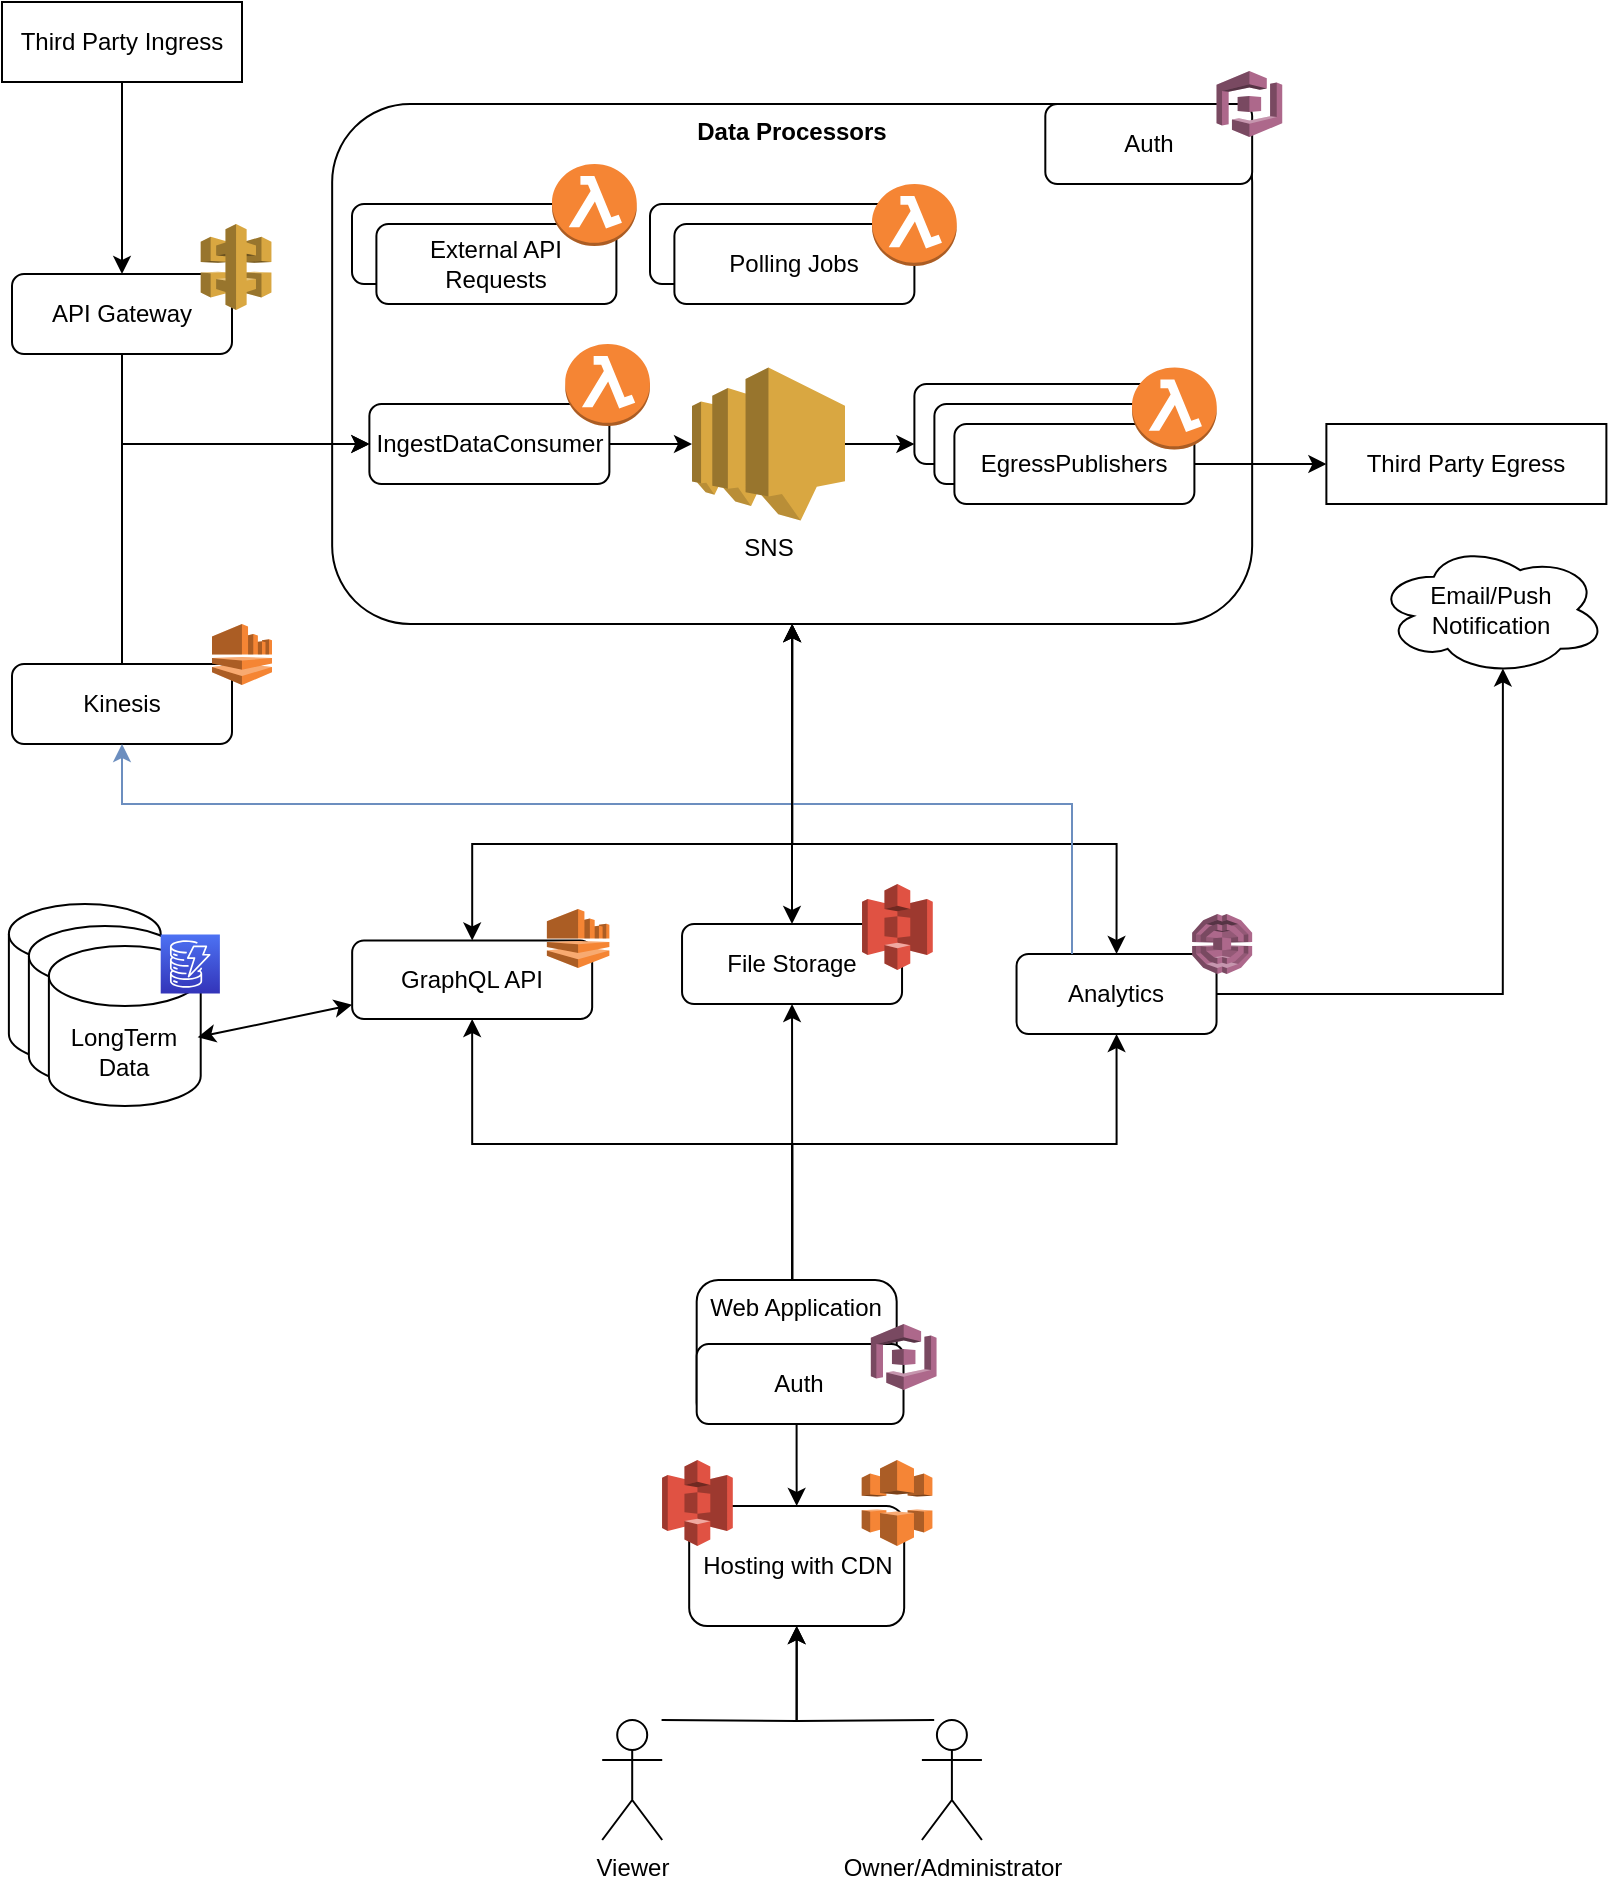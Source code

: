 <mxfile version="14.4.4" type="github">
  <diagram id="1JySIwQw2mA88cgI5saR" name="Page-1">
    <mxGraphModel dx="1014" dy="885" grid="1" gridSize="10" guides="1" tooltips="1" connect="1" arrows="1" fold="1" page="1" pageScale="1" pageWidth="850" pageHeight="1100" math="0" shadow="0">
      <root>
        <mxCell id="0" />
        <mxCell id="1" parent="0" />
        <mxCell id="kJOCRdSSNbZnIU2iSN7r-47" style="edgeStyle=orthogonalEdgeStyle;rounded=0;orthogonalLoop=1;jettySize=auto;html=1;entryX=0.5;entryY=0;entryDx=0;entryDy=0;startArrow=classic;startFill=1;" edge="1" parent="1" source="sKESzDODPC0slYuGFusg-41" target="sKESzDODPC0slYuGFusg-4">
          <mxGeometry relative="1" as="geometry">
            <Array as="points">
              <mxPoint x="430" y="460" />
              <mxPoint x="592" y="460" />
            </Array>
          </mxGeometry>
        </mxCell>
        <mxCell id="sKESzDODPC0slYuGFusg-41" value="Data Processors" style="rounded=1;whiteSpace=wrap;html=1;verticalAlign=top;fontStyle=1" parent="1" vertex="1">
          <mxGeometry x="200.08" y="90" width="460" height="260" as="geometry" />
        </mxCell>
        <mxCell id="kJOCRdSSNbZnIU2iSN7r-42" value="Auth" style="rounded=1;whiteSpace=wrap;html=1;" vertex="1" parent="1">
          <mxGeometry x="556.66" y="90" width="103.415" height="40" as="geometry" />
        </mxCell>
        <mxCell id="kJOCRdSSNbZnIU2iSN7r-4" value="LongTerm&lt;br&gt;Data" style="shape=cylinder3;whiteSpace=wrap;html=1;boundedLbl=1;backgroundOutline=1;size=15;" vertex="1" parent="1">
          <mxGeometry x="38.442" y="490" width="75.913" height="80" as="geometry" />
        </mxCell>
        <mxCell id="kJOCRdSSNbZnIU2iSN7r-38" value="LongTerm&lt;br&gt;Data" style="shape=cylinder3;whiteSpace=wrap;html=1;boundedLbl=1;backgroundOutline=1;size=15;" vertex="1" parent="1">
          <mxGeometry x="48.442" y="501" width="75.913" height="80" as="geometry" />
        </mxCell>
        <mxCell id="kJOCRdSSNbZnIU2iSN7r-39" value="LongTerm&lt;br&gt;Data" style="shape=cylinder3;whiteSpace=wrap;html=1;boundedLbl=1;backgroundOutline=1;size=15;" vertex="1" parent="1">
          <mxGeometry x="58.442" y="511" width="75.913" height="80" as="geometry" />
        </mxCell>
        <mxCell id="sKESzDODPC0slYuGFusg-27" value="" style="group" parent="1" vertex="1" connectable="0">
          <mxGeometry x="542.27" y="495" width="117.81" height="60" as="geometry" />
        </mxCell>
        <mxCell id="sKESzDODPC0slYuGFusg-4" value="Analytics" style="rounded=1;whiteSpace=wrap;html=1;" parent="sKESzDODPC0slYuGFusg-27" vertex="1">
          <mxGeometry y="20" width="100" height="40" as="geometry" />
        </mxCell>
        <mxCell id="sKESzDODPC0slYuGFusg-20" value="" style="outlineConnect=0;dashed=0;verticalLabelPosition=bottom;verticalAlign=top;align=center;html=1;shape=mxgraph.aws3.pinpoint;fillColor=#AD688B;gradientColor=none;" parent="sKESzDODPC0slYuGFusg-27" vertex="1">
          <mxGeometry x="87.81" width="30" height="30" as="geometry" />
        </mxCell>
        <mxCell id="sKESzDODPC0slYuGFusg-29" value="" style="group" parent="1" vertex="1" connectable="0">
          <mxGeometry x="80" y="370" width="125.37" height="60" as="geometry" />
        </mxCell>
        <mxCell id="kJOCRdSSNbZnIU2iSN7r-18" value="" style="group" vertex="1" connectable="0" parent="sKESzDODPC0slYuGFusg-29">
          <mxGeometry x="295.02" y="110" width="125.37" height="60" as="geometry" />
        </mxCell>
        <mxCell id="sKESzDODPC0slYuGFusg-2" value="File Storage" style="rounded=1;whiteSpace=wrap;html=1;" parent="kJOCRdSSNbZnIU2iSN7r-18" vertex="1">
          <mxGeometry y="20" width="110" height="40" as="geometry" />
        </mxCell>
        <mxCell id="sKESzDODPC0slYuGFusg-21" value="" style="outlineConnect=0;dashed=0;verticalLabelPosition=bottom;verticalAlign=top;align=center;html=1;shape=mxgraph.aws3.s3;fillColor=#E05243;gradientColor=none;" parent="kJOCRdSSNbZnIU2iSN7r-18" vertex="1">
          <mxGeometry x="90" width="35.37" height="43" as="geometry" />
        </mxCell>
        <mxCell id="sKESzDODPC0slYuGFusg-77" value="" style="group" parent="sKESzDODPC0slYuGFusg-29" vertex="1" connectable="0">
          <mxGeometry x="-40.0" y="-30" width="130" height="70" as="geometry" />
        </mxCell>
        <mxCell id="sKESzDODPC0slYuGFusg-47" value="Kinesis" style="rounded=1;whiteSpace=wrap;html=1;" parent="sKESzDODPC0slYuGFusg-77" vertex="1">
          <mxGeometry y="30" width="110" height="40" as="geometry" />
        </mxCell>
        <mxCell id="sKESzDODPC0slYuGFusg-65" value="" style="outlineConnect=0;dashed=0;verticalLabelPosition=bottom;verticalAlign=top;align=center;html=1;shape=mxgraph.aws3.kinesis;fillColor=#F58534;gradientColor=none;" parent="sKESzDODPC0slYuGFusg-77" vertex="1">
          <mxGeometry x="100" y="10" width="30" height="30.5" as="geometry" />
        </mxCell>
        <mxCell id="sKESzDODPC0slYuGFusg-92" value="Email/Push Notification" style="ellipse;shape=cloud;whiteSpace=wrap;html=1;fillColor=#ffffff;" parent="1" vertex="1">
          <mxGeometry x="722.19" y="310" width="115" height="65.5" as="geometry" />
        </mxCell>
        <mxCell id="sKESzDODPC0slYuGFusg-103" value="Third Party Egress" style="rounded=0;whiteSpace=wrap;html=1;fillColor=#ffffff;verticalAlign=middle;" parent="1" vertex="1">
          <mxGeometry x="697.19" y="250" width="140" height="40" as="geometry" />
        </mxCell>
        <mxCell id="kJOCRdSSNbZnIU2iSN7r-25" style="edgeStyle=orthogonalEdgeStyle;rounded=0;orthogonalLoop=1;jettySize=auto;html=1;startArrow=none;startFill=0;" edge="1" parent="1" source="sKESzDODPC0slYuGFusg-105" target="2VvnZxCOsJFV7gKtXtmo-6">
          <mxGeometry relative="1" as="geometry" />
        </mxCell>
        <mxCell id="sKESzDODPC0slYuGFusg-105" value="Third Party Ingress" style="rounded=0;whiteSpace=wrap;html=1;fillColor=#ffffff;verticalAlign=middle;" parent="1" vertex="1">
          <mxGeometry x="35.0" y="39" width="120" height="40" as="geometry" />
        </mxCell>
        <mxCell id="2VvnZxCOsJFV7gKtXtmo-5" value="" style="group" parent="1" vertex="1" connectable="0">
          <mxGeometry x="40" y="210" width="130" height="70" as="geometry" />
        </mxCell>
        <mxCell id="2VvnZxCOsJFV7gKtXtmo-6" value="API Gateway" style="rounded=1;whiteSpace=wrap;html=1;" parent="2VvnZxCOsJFV7gKtXtmo-5" vertex="1">
          <mxGeometry y="-35" width="110" height="40" as="geometry" />
        </mxCell>
        <mxCell id="kJOCRdSSNbZnIU2iSN7r-62" value="" style="outlineConnect=0;dashed=0;verticalLabelPosition=bottom;verticalAlign=top;align=center;html=1;shape=mxgraph.aws3.api_gateway;fillColor=#D9A741;gradientColor=none;" vertex="1" parent="2VvnZxCOsJFV7gKtXtmo-5">
          <mxGeometry x="94.35" y="-60" width="35.37" height="43" as="geometry" />
        </mxCell>
        <mxCell id="kJOCRdSSNbZnIU2iSN7r-16" value="" style="group" vertex="1" connectable="0" parent="1">
          <mxGeometry x="210.08" y="492.5" width="128.61" height="55" as="geometry" />
        </mxCell>
        <mxCell id="sKESzDODPC0slYuGFusg-58" value="GraphQL API" style="rounded=1;whiteSpace=wrap;html=1;" parent="kJOCRdSSNbZnIU2iSN7r-16" vertex="1">
          <mxGeometry y="15.714" width="120.0" height="39.286" as="geometry" />
        </mxCell>
        <mxCell id="sKESzDODPC0slYuGFusg-109" value="" style="outlineConnect=0;dashed=0;verticalLabelPosition=bottom;verticalAlign=top;align=center;html=1;shape=mxgraph.aws3.kinesis;fillColor=#F58534;gradientColor=none;" parent="kJOCRdSSNbZnIU2iSN7r-16" vertex="1">
          <mxGeometry x="97.36" width="31.25" height="29.464" as="geometry" />
        </mxCell>
        <mxCell id="kJOCRdSSNbZnIU2iSN7r-17" style="rounded=0;orthogonalLoop=1;jettySize=auto;html=1;startArrow=classic;startFill=1;exitX=0.98;exitY=0.57;exitDx=0;exitDy=0;exitPerimeter=0;" edge="1" parent="1" source="kJOCRdSSNbZnIU2iSN7r-39" target="sKESzDODPC0slYuGFusg-58">
          <mxGeometry relative="1" as="geometry" />
        </mxCell>
        <mxCell id="kJOCRdSSNbZnIU2iSN7r-21" value="" style="group" vertex="1" connectable="0" parent="1">
          <mxGeometry x="262.08" y="660" width="240.2" height="298" as="geometry" />
        </mxCell>
        <mxCell id="sKESzDODPC0slYuGFusg-3" value="Web Application" style="rounded=1;whiteSpace=wrap;html=1;verticalAlign=top;" parent="kJOCRdSSNbZnIU2iSN7r-21" vertex="1">
          <mxGeometry x="120.26" y="18" width="100" height="72" as="geometry" />
        </mxCell>
        <mxCell id="kJOCRdSSNbZnIU2iSN7r-7" value="Viewer" style="shape=umlActor;verticalLabelPosition=bottom;verticalAlign=top;html=1;outlineConnect=0;" vertex="1" parent="kJOCRdSSNbZnIU2iSN7r-21">
          <mxGeometry x="73.02" y="238" width="30" height="60" as="geometry" />
        </mxCell>
        <mxCell id="kJOCRdSSNbZnIU2iSN7r-10" value="" style="group" vertex="1" connectable="0" parent="kJOCRdSSNbZnIU2iSN7r-21">
          <mxGeometry x="102.95" y="108" width="135.18" height="83" as="geometry" />
        </mxCell>
        <mxCell id="sKESzDODPC0slYuGFusg-6" value="Hosting with CDN" style="rounded=1;whiteSpace=wrap;html=1;" parent="kJOCRdSSNbZnIU2iSN7r-10" vertex="1">
          <mxGeometry x="13.56" y="23" width="107.5" height="60" as="geometry" />
        </mxCell>
        <mxCell id="sKESzDODPC0slYuGFusg-32" value="" style="outlineConnect=0;dashed=0;verticalLabelPosition=bottom;verticalAlign=top;align=center;html=1;shape=mxgraph.aws3.cloudfront;fillColor=#F58536;gradientColor=none;" parent="kJOCRdSSNbZnIU2iSN7r-10" vertex="1">
          <mxGeometry x="99.81" width="35.37" height="43" as="geometry" />
        </mxCell>
        <mxCell id="kJOCRdSSNbZnIU2iSN7r-9" value="" style="outlineConnect=0;dashed=0;verticalLabelPosition=bottom;verticalAlign=top;align=center;html=1;shape=mxgraph.aws3.s3;fillColor=#E05243;gradientColor=none;" vertex="1" parent="kJOCRdSSNbZnIU2iSN7r-10">
          <mxGeometry width="35.37" height="43" as="geometry" />
        </mxCell>
        <mxCell id="sKESzDODPC0slYuGFusg-9" style="edgeStyle=orthogonalEdgeStyle;rounded=0;orthogonalLoop=1;jettySize=auto;html=1;" parent="kJOCRdSSNbZnIU2iSN7r-21" source="sKESzDODPC0slYuGFusg-3" target="sKESzDODPC0slYuGFusg-6" edge="1">
          <mxGeometry relative="1" as="geometry" />
        </mxCell>
        <mxCell id="kJOCRdSSNbZnIU2iSN7r-11" style="edgeStyle=orthogonalEdgeStyle;rounded=0;orthogonalLoop=1;jettySize=auto;html=1;" edge="1" parent="kJOCRdSSNbZnIU2iSN7r-21" target="sKESzDODPC0slYuGFusg-6">
          <mxGeometry relative="1" as="geometry">
            <mxPoint x="102.71" y="238" as="sourcePoint" />
          </mxGeometry>
        </mxCell>
        <mxCell id="kJOCRdSSNbZnIU2iSN7r-12" style="edgeStyle=orthogonalEdgeStyle;rounded=0;orthogonalLoop=1;jettySize=auto;html=1;entryX=0.5;entryY=1;entryDx=0;entryDy=0;exitX=0.5;exitY=0;exitDx=0;exitDy=0;exitPerimeter=0;" edge="1" parent="kJOCRdSSNbZnIU2iSN7r-21" target="sKESzDODPC0slYuGFusg-6">
          <mxGeometry relative="1" as="geometry">
            <mxPoint x="239.01" y="238" as="sourcePoint" />
          </mxGeometry>
        </mxCell>
        <mxCell id="kJOCRdSSNbZnIU2iSN7r-20" value="" style="shape=image;html=1;verticalAlign=top;verticalLabelPosition=bottom;labelBackgroundColor=#ffffff;imageAspect=0;aspect=fixed;image=https://cdn4.iconfinder.com/data/icons/logos-3/600/React.js_logo-128.png" vertex="1" parent="kJOCRdSSNbZnIU2iSN7r-21">
          <mxGeometry x="205.83" width="28" height="28" as="geometry" />
        </mxCell>
        <mxCell id="sKESzDODPC0slYuGFusg-66" value="" style="group" parent="kJOCRdSSNbZnIU2iSN7r-21" vertex="1" connectable="0">
          <mxGeometry x="120.26" y="30" width="119.94" height="60" as="geometry" />
        </mxCell>
        <mxCell id="sKESzDODPC0slYuGFusg-67" value="Auth" style="rounded=1;whiteSpace=wrap;html=1;" parent="sKESzDODPC0slYuGFusg-66" vertex="1">
          <mxGeometry y="20" width="103.415" height="40" as="geometry" />
        </mxCell>
        <mxCell id="sKESzDODPC0slYuGFusg-68" value="" style="outlineConnect=0;dashed=0;verticalLabelPosition=bottom;verticalAlign=top;align=center;html=1;shape=mxgraph.aws3.cognito;fillColor=#AD688B;gradientColor=none;" parent="sKESzDODPC0slYuGFusg-66" vertex="1">
          <mxGeometry x="87.087" y="10" width="32.853" height="33" as="geometry" />
        </mxCell>
        <mxCell id="kJOCRdSSNbZnIU2iSN7r-22" style="edgeStyle=orthogonalEdgeStyle;rounded=0;orthogonalLoop=1;jettySize=auto;html=1;startArrow=none;startFill=0;exitX=1;exitY=0.5;exitDx=0;exitDy=0;entryX=0.55;entryY=0.95;entryDx=0;entryDy=0;entryPerimeter=0;" edge="1" parent="1" source="sKESzDODPC0slYuGFusg-4" target="sKESzDODPC0slYuGFusg-92">
          <mxGeometry relative="1" as="geometry">
            <mxPoint x="785.44" y="420.005" as="targetPoint" />
          </mxGeometry>
        </mxCell>
        <mxCell id="kJOCRdSSNbZnIU2iSN7r-23" style="rounded=0;orthogonalLoop=1;jettySize=auto;html=1;entryX=0.5;entryY=1;entryDx=0;entryDy=0;startArrow=none;startFill=0;edgeStyle=orthogonalEdgeStyle;fillColor=#dae8fc;strokeColor=#6c8ebf;" edge="1" parent="1" source="sKESzDODPC0slYuGFusg-4" target="sKESzDODPC0slYuGFusg-47">
          <mxGeometry relative="1" as="geometry">
            <Array as="points">
              <mxPoint x="570" y="440" />
              <mxPoint x="95" y="440" />
            </Array>
          </mxGeometry>
        </mxCell>
        <mxCell id="kJOCRdSSNbZnIU2iSN7r-27" style="rounded=0;orthogonalLoop=1;jettySize=auto;html=1;entryX=0.5;entryY=1;entryDx=0;entryDy=0;startArrow=classic;startFill=1;edgeStyle=orthogonalEdgeStyle;" edge="1" parent="1" source="sKESzDODPC0slYuGFusg-58" target="sKESzDODPC0slYuGFusg-41">
          <mxGeometry relative="1" as="geometry">
            <Array as="points">
              <mxPoint x="270" y="460" />
              <mxPoint x="430" y="460" />
            </Array>
          </mxGeometry>
        </mxCell>
        <mxCell id="kJOCRdSSNbZnIU2iSN7r-31" style="edgeStyle=orthogonalEdgeStyle;rounded=0;orthogonalLoop=1;jettySize=auto;html=1;exitX=0.5;exitY=0;exitDx=0;exitDy=0;entryX=0.5;entryY=1;entryDx=0;entryDy=0;startArrow=none;startFill=0;" edge="1" parent="1" source="sKESzDODPC0slYuGFusg-3" target="sKESzDODPC0slYuGFusg-58">
          <mxGeometry relative="1" as="geometry">
            <Array as="points">
              <mxPoint x="430.08" y="678" />
              <mxPoint x="430.08" y="610" />
              <mxPoint x="270.08" y="610" />
            </Array>
          </mxGeometry>
        </mxCell>
        <mxCell id="kJOCRdSSNbZnIU2iSN7r-8" value="Owner/Administrator" style="shape=umlActor;verticalLabelPosition=bottom;verticalAlign=top;html=1;outlineConnect=0;" vertex="1" parent="1">
          <mxGeometry x="494.95" y="898" width="30" height="60" as="geometry" />
        </mxCell>
        <mxCell id="kJOCRdSSNbZnIU2iSN7r-32" style="edgeStyle=orthogonalEdgeStyle;rounded=0;orthogonalLoop=1;jettySize=auto;html=1;entryX=0.5;entryY=1;entryDx=0;entryDy=0;startArrow=none;startFill=0;" edge="1" parent="1" source="sKESzDODPC0slYuGFusg-3" target="sKESzDODPC0slYuGFusg-2">
          <mxGeometry relative="1" as="geometry">
            <Array as="points">
              <mxPoint x="430.08" y="640" />
              <mxPoint x="430.08" y="640" />
            </Array>
          </mxGeometry>
        </mxCell>
        <mxCell id="kJOCRdSSNbZnIU2iSN7r-33" style="edgeStyle=orthogonalEdgeStyle;rounded=0;orthogonalLoop=1;jettySize=auto;html=1;entryX=0.5;entryY=1;entryDx=0;entryDy=0;startArrow=none;startFill=0;" edge="1" parent="1" source="sKESzDODPC0slYuGFusg-3" target="sKESzDODPC0slYuGFusg-4">
          <mxGeometry relative="1" as="geometry">
            <Array as="points">
              <mxPoint x="430.08" y="610" />
              <mxPoint x="592.08" y="610" />
            </Array>
          </mxGeometry>
        </mxCell>
        <mxCell id="kJOCRdSSNbZnIU2iSN7r-36" style="edgeStyle=orthogonalEdgeStyle;rounded=0;orthogonalLoop=1;jettySize=auto;html=1;entryX=0.5;entryY=1;entryDx=0;entryDy=0;startArrow=classic;startFill=1;" edge="1" parent="1" source="sKESzDODPC0slYuGFusg-2" target="sKESzDODPC0slYuGFusg-41">
          <mxGeometry relative="1" as="geometry" />
        </mxCell>
        <mxCell id="kJOCRdSSNbZnIU2iSN7r-57" style="edgeStyle=orthogonalEdgeStyle;rounded=0;orthogonalLoop=1;jettySize=auto;html=1;startArrow=none;startFill=0;" edge="1" parent="1" source="kJOCRdSSNbZnIU2iSN7r-37" target="kJOCRdSSNbZnIU2iSN7r-56">
          <mxGeometry relative="1" as="geometry" />
        </mxCell>
        <mxCell id="kJOCRdSSNbZnIU2iSN7r-37" value="IngestDataConsumer" style="rounded=1;whiteSpace=wrap;html=1;" vertex="1" parent="1">
          <mxGeometry x="218.69" y="240" width="120" height="40" as="geometry" />
        </mxCell>
        <mxCell id="kJOCRdSSNbZnIU2iSN7r-14" value="" style="points=[[0,0,0],[0.25,0,0],[0.5,0,0],[0.75,0,0],[1,0,0],[0,1,0],[0.25,1,0],[0.5,1,0],[0.75,1,0],[1,1,0],[0,0.25,0],[0,0.5,0],[0,0.75,0],[1,0.25,0],[1,0.5,0],[1,0.75,0]];outlineConnect=0;fontColor=#232F3E;gradientColor=#4D72F3;gradientDirection=north;fillColor=#3334B9;strokeColor=#ffffff;dashed=0;verticalLabelPosition=bottom;verticalAlign=top;align=center;html=1;fontSize=12;fontStyle=0;aspect=fixed;shape=mxgraph.aws4.resourceIcon;resIcon=mxgraph.aws4.dynamodb;" vertex="1" parent="1">
          <mxGeometry x="114.353" y="505.21" width="29.587" height="29.587" as="geometry" />
        </mxCell>
        <mxCell id="kJOCRdSSNbZnIU2iSN7r-41" value="" style="group" vertex="1" connectable="0" parent="1">
          <mxGeometry x="590.08" y="60" width="119.94" height="60" as="geometry" />
        </mxCell>
        <mxCell id="kJOCRdSSNbZnIU2iSN7r-43" value="" style="outlineConnect=0;dashed=0;verticalLabelPosition=bottom;verticalAlign=top;align=center;html=1;shape=mxgraph.aws3.cognito;fillColor=#AD688B;gradientColor=none;" vertex="1" parent="kJOCRdSSNbZnIU2iSN7r-41">
          <mxGeometry x="52.187" y="13.5" width="32.853" height="33" as="geometry" />
        </mxCell>
        <mxCell id="kJOCRdSSNbZnIU2iSN7r-46" value="" style="group" vertex="1" connectable="0" parent="1">
          <mxGeometry x="359" y="140" width="132.2" height="50" as="geometry" />
        </mxCell>
        <mxCell id="kJOCRdSSNbZnIU2iSN7r-44" value="" style="rounded=1;whiteSpace=wrap;html=1;" vertex="1" parent="kJOCRdSSNbZnIU2iSN7r-46">
          <mxGeometry width="120" height="40" as="geometry" />
        </mxCell>
        <mxCell id="kJOCRdSSNbZnIU2iSN7r-45" value="Polling Jobs" style="rounded=1;whiteSpace=wrap;html=1;" vertex="1" parent="kJOCRdSSNbZnIU2iSN7r-46">
          <mxGeometry x="12.2" y="10" width="120" height="40" as="geometry" />
        </mxCell>
        <mxCell id="kJOCRdSSNbZnIU2iSN7r-48" style="edgeStyle=orthogonalEdgeStyle;rounded=0;orthogonalLoop=1;jettySize=auto;html=1;entryX=0;entryY=0.5;entryDx=0;entryDy=0;startArrow=none;startFill=0;exitX=0.5;exitY=1;exitDx=0;exitDy=0;" edge="1" parent="1" source="2VvnZxCOsJFV7gKtXtmo-6" target="kJOCRdSSNbZnIU2iSN7r-37">
          <mxGeometry relative="1" as="geometry" />
        </mxCell>
        <mxCell id="kJOCRdSSNbZnIU2iSN7r-49" style="edgeStyle=orthogonalEdgeStyle;rounded=0;orthogonalLoop=1;jettySize=auto;html=1;entryX=0;entryY=0.5;entryDx=0;entryDy=0;startArrow=none;startFill=0;" edge="1" parent="1" source="sKESzDODPC0slYuGFusg-47" target="kJOCRdSSNbZnIU2iSN7r-37">
          <mxGeometry relative="1" as="geometry">
            <Array as="points">
              <mxPoint x="95" y="260" />
            </Array>
          </mxGeometry>
        </mxCell>
        <mxCell id="kJOCRdSSNbZnIU2iSN7r-53" value="" style="group" vertex="1" connectable="0" parent="1">
          <mxGeometry x="491.2" y="230" width="140" height="60" as="geometry" />
        </mxCell>
        <mxCell id="kJOCRdSSNbZnIU2iSN7r-50" value="" style="rounded=1;whiteSpace=wrap;html=1;" vertex="1" parent="kJOCRdSSNbZnIU2iSN7r-53">
          <mxGeometry width="120" height="40" as="geometry" />
        </mxCell>
        <mxCell id="kJOCRdSSNbZnIU2iSN7r-51" value="" style="rounded=1;whiteSpace=wrap;html=1;" vertex="1" parent="kJOCRdSSNbZnIU2iSN7r-53">
          <mxGeometry x="10" y="10" width="120" height="40" as="geometry" />
        </mxCell>
        <mxCell id="kJOCRdSSNbZnIU2iSN7r-52" value="EgressPublishers" style="rounded=1;whiteSpace=wrap;html=1;" vertex="1" parent="kJOCRdSSNbZnIU2iSN7r-53">
          <mxGeometry x="20" y="20" width="120" height="40" as="geometry" />
        </mxCell>
        <mxCell id="kJOCRdSSNbZnIU2iSN7r-58" style="edgeStyle=orthogonalEdgeStyle;rounded=0;orthogonalLoop=1;jettySize=auto;html=1;entryX=0;entryY=0.75;entryDx=0;entryDy=0;startArrow=none;startFill=0;" edge="1" parent="1" source="kJOCRdSSNbZnIU2iSN7r-56" target="kJOCRdSSNbZnIU2iSN7r-50">
          <mxGeometry relative="1" as="geometry" />
        </mxCell>
        <mxCell id="kJOCRdSSNbZnIU2iSN7r-56" value="SNS" style="outlineConnect=0;dashed=0;verticalLabelPosition=bottom;verticalAlign=top;align=center;html=1;shape=mxgraph.aws3.sns;fillColor=#D9A741;gradientColor=none;" vertex="1" parent="1">
          <mxGeometry x="380" y="221.75" width="76.5" height="76.5" as="geometry" />
        </mxCell>
        <mxCell id="kJOCRdSSNbZnIU2iSN7r-59" style="edgeStyle=orthogonalEdgeStyle;rounded=0;orthogonalLoop=1;jettySize=auto;html=1;exitX=1;exitY=0.5;exitDx=0;exitDy=0;startArrow=none;startFill=0;" edge="1" parent="1" source="kJOCRdSSNbZnIU2iSN7r-52" target="sKESzDODPC0slYuGFusg-103">
          <mxGeometry relative="1" as="geometry" />
        </mxCell>
        <mxCell id="sKESzDODPC0slYuGFusg-45" value="" style="outlineConnect=0;dashed=0;verticalLabelPosition=bottom;verticalAlign=top;align=center;html=1;shape=mxgraph.aws3.lambda_function;fillColor=#F58534;gradientColor=none;" parent="1" vertex="1">
          <mxGeometry x="470" y="130" width="42.39" height="41" as="geometry" />
        </mxCell>
        <mxCell id="kJOCRdSSNbZnIU2iSN7r-60" value="" style="outlineConnect=0;dashed=0;verticalLabelPosition=bottom;verticalAlign=top;align=center;html=1;shape=mxgraph.aws3.lambda_function;fillColor=#F58534;gradientColor=none;" vertex="1" parent="1">
          <mxGeometry x="600" y="221.75" width="42.39" height="41" as="geometry" />
        </mxCell>
        <mxCell id="kJOCRdSSNbZnIU2iSN7r-61" value="" style="outlineConnect=0;dashed=0;verticalLabelPosition=bottom;verticalAlign=top;align=center;html=1;shape=mxgraph.aws3.lambda_function;fillColor=#F58534;gradientColor=none;" vertex="1" parent="1">
          <mxGeometry x="316.61" y="210" width="42.39" height="41" as="geometry" />
        </mxCell>
        <mxCell id="kJOCRdSSNbZnIU2iSN7r-63" value="" style="group" vertex="1" connectable="0" parent="1">
          <mxGeometry x="210" y="140" width="132.2" height="50" as="geometry" />
        </mxCell>
        <mxCell id="kJOCRdSSNbZnIU2iSN7r-64" value="" style="rounded=1;whiteSpace=wrap;html=1;" vertex="1" parent="kJOCRdSSNbZnIU2iSN7r-63">
          <mxGeometry width="120" height="40" as="geometry" />
        </mxCell>
        <mxCell id="kJOCRdSSNbZnIU2iSN7r-65" value="External API Requests" style="rounded=1;whiteSpace=wrap;html=1;" vertex="1" parent="kJOCRdSSNbZnIU2iSN7r-63">
          <mxGeometry x="12.2" y="10" width="120" height="40" as="geometry" />
        </mxCell>
        <mxCell id="kJOCRdSSNbZnIU2iSN7r-66" value="" style="outlineConnect=0;dashed=0;verticalLabelPosition=bottom;verticalAlign=top;align=center;html=1;shape=mxgraph.aws3.lambda_function;fillColor=#F58534;gradientColor=none;" vertex="1" parent="1">
          <mxGeometry x="310" y="120" width="42.39" height="41" as="geometry" />
        </mxCell>
      </root>
    </mxGraphModel>
  </diagram>
</mxfile>

